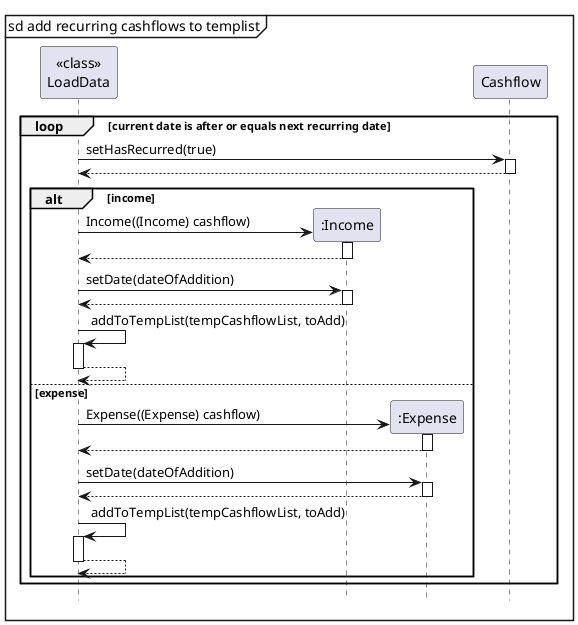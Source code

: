 @startuml
mainframe sd add recurring cashflows to templist

participant "<<class>>\nLoadData" as LoadData
participant ":Income" as Income
participant ":Expense" as Expense

loop current date is after or equals next recurring date
    LoadData -> Cashflow: setHasRecurred(true)
    activate Cashflow
    return

alt income
    create Income
    LoadData -> Income: Income((Income) cashflow)
    activate Income
    return
    LoadData -> Income: setDate(dateOfAddition)
    activate Income
    return
    LoadData -> LoadData: addToTempList(tempCashflowList, toAdd)
    activate LoadData
    return

else expense
    create Expense
    LoadData -> Expense: Expense((Expense) cashflow)
    activate Expense
    return
    LoadData -> Expense: setDate(dateOfAddition)
    activate Expense
    return
    LoadData -> LoadData: addToTempList(tempCashflowList, toAdd)
    activate LoadData
    return
end

end
hide footbox
@enduml